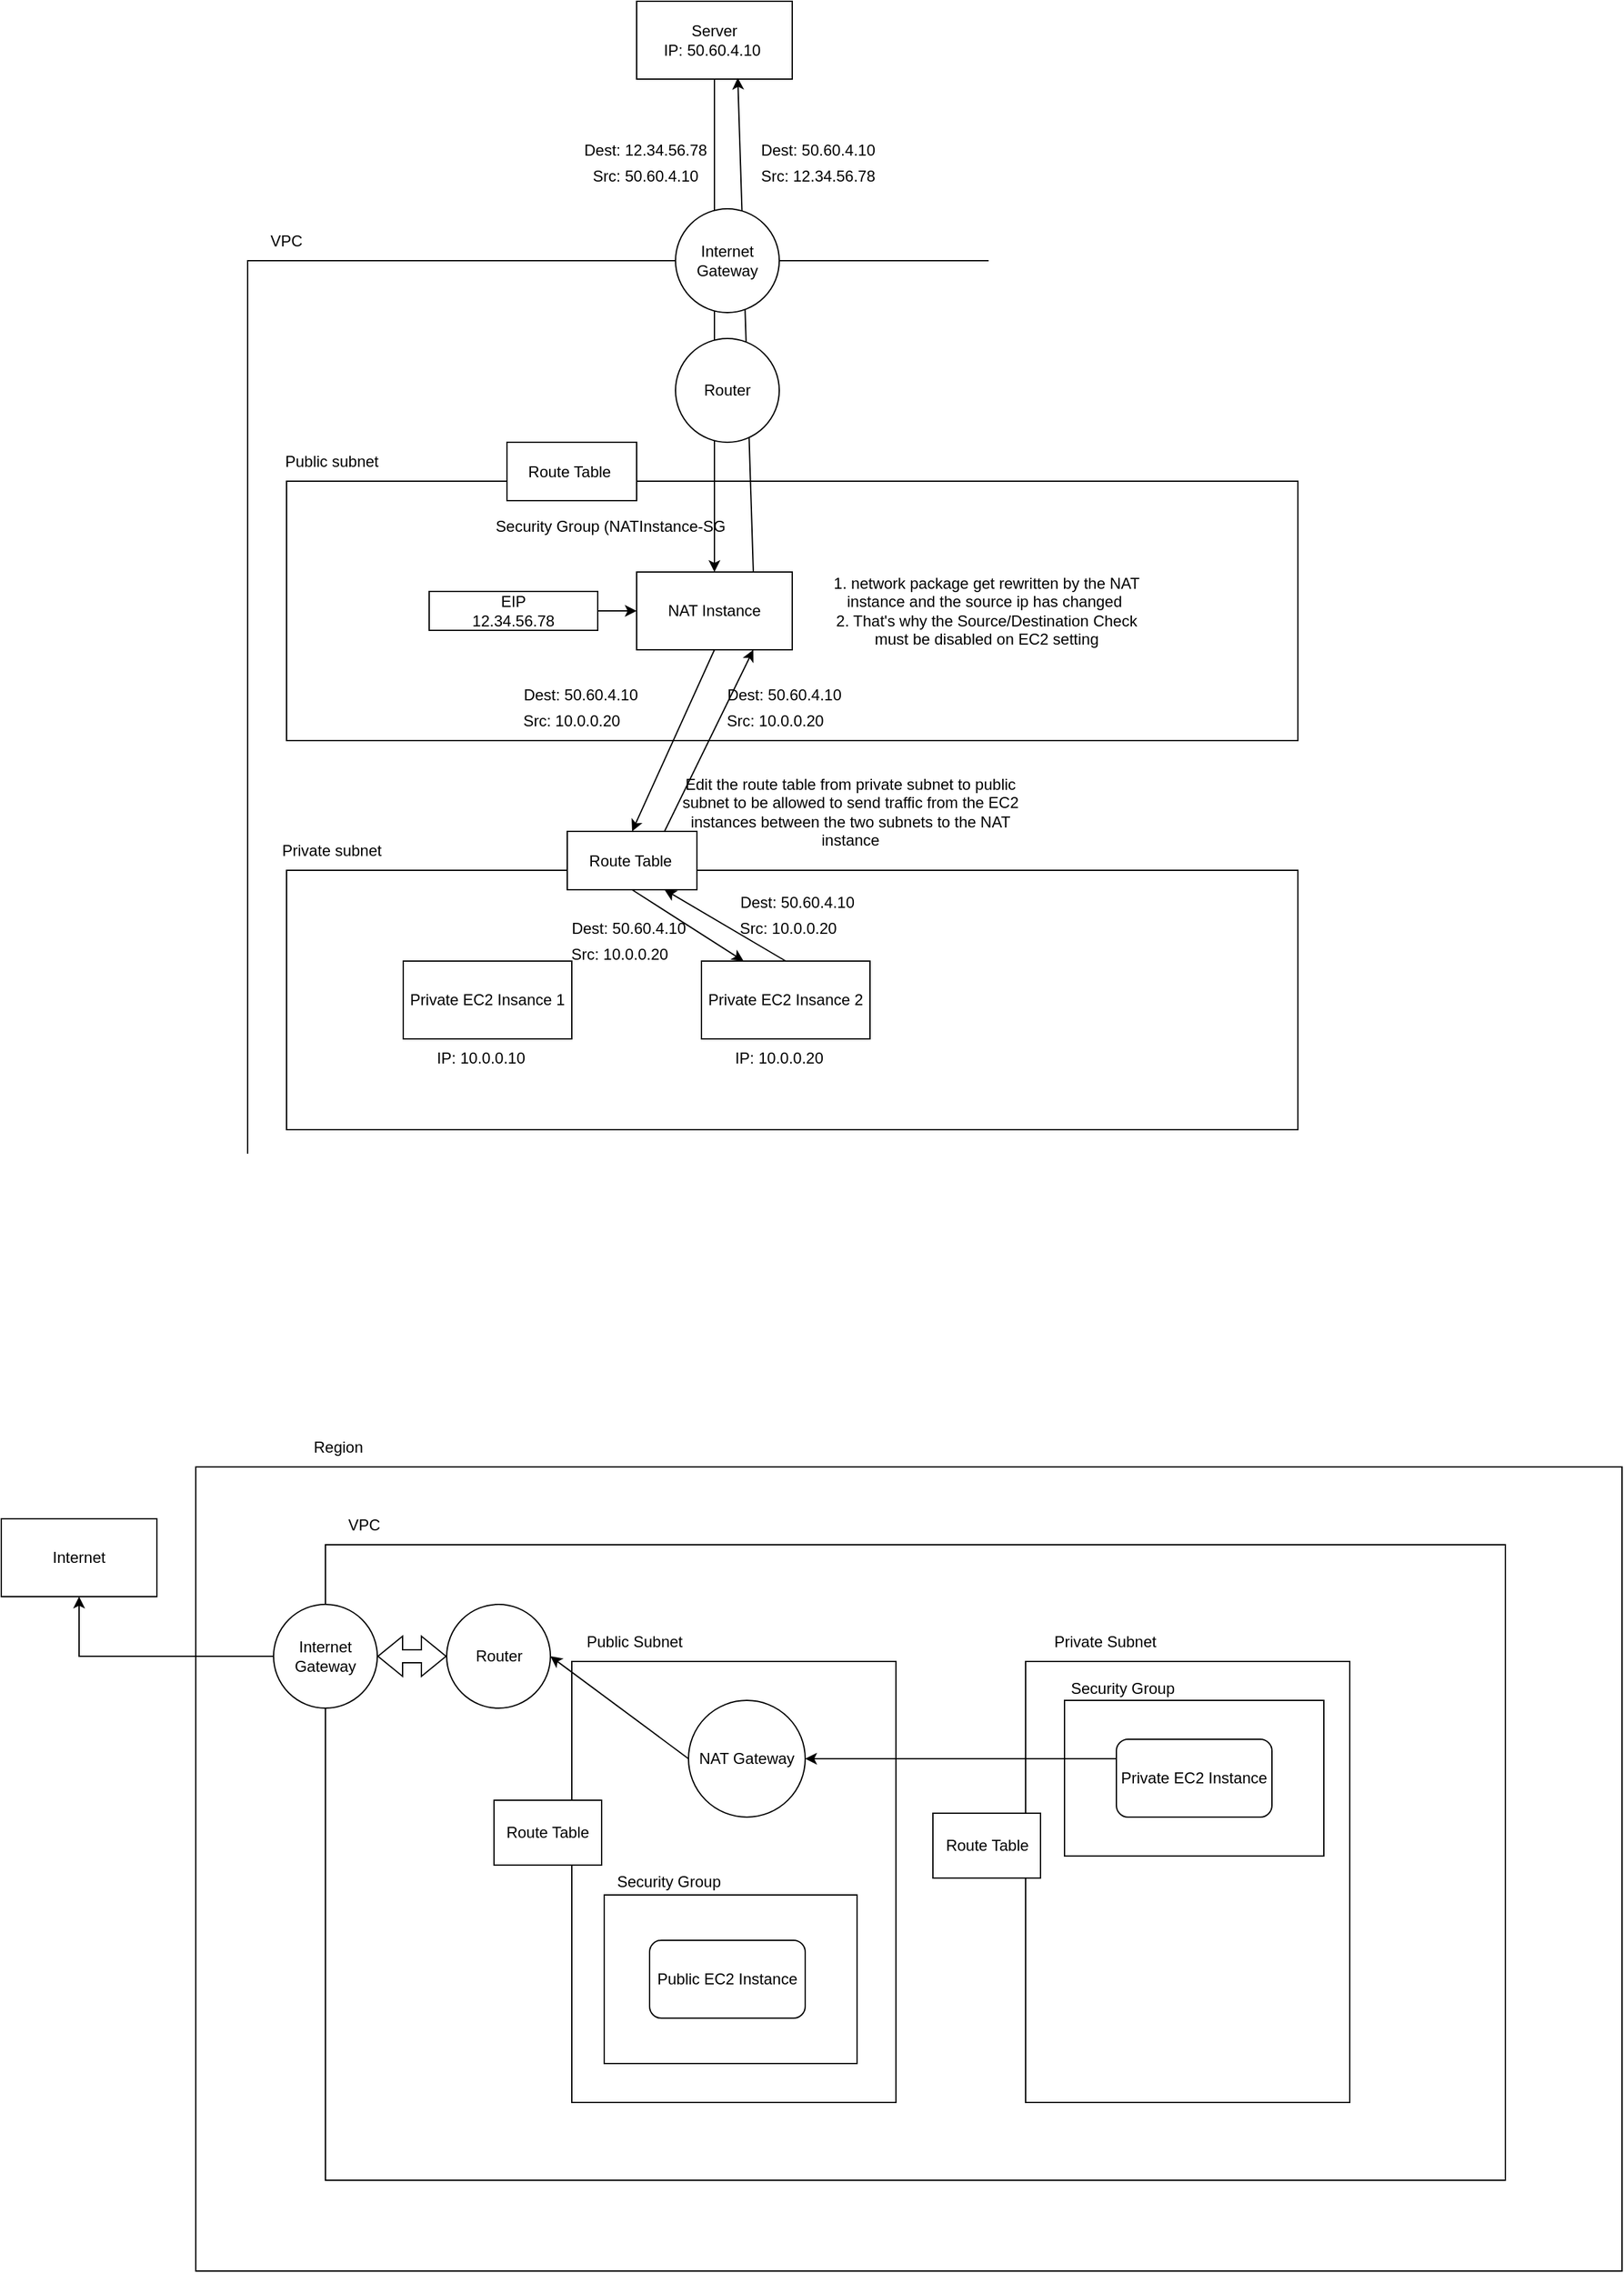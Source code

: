 <mxfile version="21.6.8" type="github">
  <diagram name="Page-1" id="thd2gP7QPJdDt4dVLzzo">
    <mxGraphModel dx="1748" dy="1098" grid="1" gridSize="10" guides="1" tooltips="1" connect="1" arrows="1" fold="1" page="1" pageScale="1" pageWidth="850" pageHeight="1100" math="0" shadow="0">
      <root>
        <mxCell id="0" />
        <mxCell id="1" parent="0" />
        <mxCell id="IYe9hOyiI9uOS7aUslrK-1" value="" style="rounded=0;whiteSpace=wrap;html=1;" parent="1" vertex="1">
          <mxGeometry x="150" y="260" width="840" height="720" as="geometry" />
        </mxCell>
        <mxCell id="IYe9hOyiI9uOS7aUslrK-2" value="VPC" style="text;html=1;strokeColor=none;fillColor=none;align=center;verticalAlign=middle;whiteSpace=wrap;rounded=0;" parent="1" vertex="1">
          <mxGeometry x="150" y="230" width="60" height="30" as="geometry" />
        </mxCell>
        <mxCell id="IYe9hOyiI9uOS7aUslrK-3" value="" style="rounded=0;whiteSpace=wrap;html=1;" parent="1" vertex="1">
          <mxGeometry x="180" y="430" width="780" height="200" as="geometry" />
        </mxCell>
        <mxCell id="IYe9hOyiI9uOS7aUslrK-4" value="" style="rounded=0;whiteSpace=wrap;html=1;" parent="1" vertex="1">
          <mxGeometry x="180" y="730" width="780" height="200" as="geometry" />
        </mxCell>
        <mxCell id="IYe9hOyiI9uOS7aUslrK-5" value="Public subnet" style="text;html=1;strokeColor=none;fillColor=none;align=center;verticalAlign=middle;whiteSpace=wrap;rounded=0;" parent="1" vertex="1">
          <mxGeometry x="150" y="400" width="130" height="30" as="geometry" />
        </mxCell>
        <mxCell id="IYe9hOyiI9uOS7aUslrK-6" value="Private subnet" style="text;html=1;strokeColor=none;fillColor=none;align=center;verticalAlign=middle;whiteSpace=wrap;rounded=0;" parent="1" vertex="1">
          <mxGeometry x="150" y="700" width="130" height="30" as="geometry" />
        </mxCell>
        <mxCell id="IYe9hOyiI9uOS7aUslrK-7" value="Server&lt;br&gt;IP: 50.60.4.10&amp;nbsp;" style="rounded=0;whiteSpace=wrap;html=1;" parent="1" vertex="1">
          <mxGeometry x="450" y="60" width="120" height="60" as="geometry" />
        </mxCell>
        <mxCell id="IYe9hOyiI9uOS7aUslrK-8" value="NAT Instance" style="rounded=0;whiteSpace=wrap;html=1;" parent="1" vertex="1">
          <mxGeometry x="450" y="500" width="120" height="60" as="geometry" />
        </mxCell>
        <mxCell id="IYe9hOyiI9uOS7aUslrK-9" value="Security Group (NATInstance-SG" style="text;html=1;strokeColor=none;fillColor=none;align=center;verticalAlign=middle;whiteSpace=wrap;rounded=0;" parent="1" vertex="1">
          <mxGeometry x="300" y="450" width="260" height="30" as="geometry" />
        </mxCell>
        <mxCell id="IYe9hOyiI9uOS7aUslrK-11" value="" style="edgeStyle=orthogonalEdgeStyle;rounded=0;orthogonalLoop=1;jettySize=auto;html=1;" parent="1" source="IYe9hOyiI9uOS7aUslrK-10" target="IYe9hOyiI9uOS7aUslrK-8" edge="1">
          <mxGeometry relative="1" as="geometry" />
        </mxCell>
        <mxCell id="IYe9hOyiI9uOS7aUslrK-10" value="EIP&lt;br&gt;12.34.56.78" style="rounded=0;whiteSpace=wrap;html=1;" parent="1" vertex="1">
          <mxGeometry x="290" y="515" width="130" height="30" as="geometry" />
        </mxCell>
        <mxCell id="IYe9hOyiI9uOS7aUslrK-12" value="Private EC2 Insance 1" style="rounded=0;whiteSpace=wrap;html=1;" parent="1" vertex="1">
          <mxGeometry x="270" y="800" width="130" height="60" as="geometry" />
        </mxCell>
        <mxCell id="IYe9hOyiI9uOS7aUslrK-13" value="Private EC2 Insance 2" style="rounded=0;whiteSpace=wrap;html=1;" parent="1" vertex="1">
          <mxGeometry x="500" y="800" width="130" height="60" as="geometry" />
        </mxCell>
        <mxCell id="IYe9hOyiI9uOS7aUslrK-14" value="Route Table&amp;nbsp;" style="rounded=0;whiteSpace=wrap;html=1;" parent="1" vertex="1">
          <mxGeometry x="396.5" y="700" width="100" height="45" as="geometry" />
        </mxCell>
        <mxCell id="IYe9hOyiI9uOS7aUslrK-15" value="Edit the route table from private subnet to public subnet to be allowed to send traffic from the EC2 instances between the two subnets to the NAT instance" style="text;html=1;strokeColor=none;fillColor=none;align=center;verticalAlign=middle;whiteSpace=wrap;rounded=0;" parent="1" vertex="1">
          <mxGeometry x="480" y="660" width="270" height="50" as="geometry" />
        </mxCell>
        <mxCell id="IYe9hOyiI9uOS7aUslrK-16" value="1. network package get rewritten by the NAT instance and the source ip has changed&amp;nbsp;&lt;br&gt;2. That&#39;s why the Source/Destination Check must be disabled on EC2 setting&lt;br&gt;" style="text;html=1;strokeColor=none;fillColor=none;align=center;verticalAlign=middle;whiteSpace=wrap;rounded=0;" parent="1" vertex="1">
          <mxGeometry x="590" y="470" width="260" height="120" as="geometry" />
        </mxCell>
        <mxCell id="IYe9hOyiI9uOS7aUslrK-17" value="" style="endArrow=classic;html=1;rounded=0;entryX=0.75;entryY=1;entryDx=0;entryDy=0;exitX=0.5;exitY=0;exitDx=0;exitDy=0;" parent="1" source="IYe9hOyiI9uOS7aUslrK-13" target="IYe9hOyiI9uOS7aUslrK-14" edge="1">
          <mxGeometry width="50" height="50" relative="1" as="geometry">
            <mxPoint x="670" y="830" as="sourcePoint" />
            <mxPoint x="720" y="780" as="targetPoint" />
          </mxGeometry>
        </mxCell>
        <mxCell id="IYe9hOyiI9uOS7aUslrK-18" value="Dest: 50.60.4.10" style="text;html=1;strokeColor=none;fillColor=none;align=center;verticalAlign=middle;whiteSpace=wrap;rounded=0;" parent="1" vertex="1">
          <mxGeometry x="513.5" y="740" width="120" height="30" as="geometry" />
        </mxCell>
        <mxCell id="IYe9hOyiI9uOS7aUslrK-19" value="Src: 10.0.0.20" style="text;html=1;strokeColor=none;fillColor=none;align=center;verticalAlign=middle;whiteSpace=wrap;rounded=0;" parent="1" vertex="1">
          <mxGeometry x="506.5" y="760" width="120" height="30" as="geometry" />
        </mxCell>
        <mxCell id="IYe9hOyiI9uOS7aUslrK-20" value="IP: 10.0.0.20" style="text;html=1;strokeColor=none;fillColor=none;align=center;verticalAlign=middle;whiteSpace=wrap;rounded=0;" parent="1" vertex="1">
          <mxGeometry x="500" y="860" width="120" height="30" as="geometry" />
        </mxCell>
        <mxCell id="IYe9hOyiI9uOS7aUslrK-21" value="IP: 10.0.0.10" style="text;html=1;strokeColor=none;fillColor=none;align=center;verticalAlign=middle;whiteSpace=wrap;rounded=0;" parent="1" vertex="1">
          <mxGeometry x="270" y="860" width="120" height="30" as="geometry" />
        </mxCell>
        <mxCell id="IYe9hOyiI9uOS7aUslrK-22" value="" style="endArrow=classic;html=1;rounded=0;exitX=0.5;exitY=1;exitDx=0;exitDy=0;entryX=0.25;entryY=0;entryDx=0;entryDy=0;" parent="1" source="IYe9hOyiI9uOS7aUslrK-14" target="IYe9hOyiI9uOS7aUslrK-13" edge="1">
          <mxGeometry width="50" height="50" relative="1" as="geometry">
            <mxPoint x="400" y="820" as="sourcePoint" />
            <mxPoint x="450" y="770" as="targetPoint" />
          </mxGeometry>
        </mxCell>
        <mxCell id="IYe9hOyiI9uOS7aUslrK-23" value="" style="endArrow=classic;html=1;rounded=0;entryX=0.75;entryY=1;entryDx=0;entryDy=0;exitX=0.75;exitY=0;exitDx=0;exitDy=0;" parent="1" source="IYe9hOyiI9uOS7aUslrK-14" target="IYe9hOyiI9uOS7aUslrK-8" edge="1">
          <mxGeometry width="50" height="50" relative="1" as="geometry">
            <mxPoint x="460" y="630" as="sourcePoint" />
            <mxPoint x="510" y="580" as="targetPoint" />
          </mxGeometry>
        </mxCell>
        <mxCell id="IYe9hOyiI9uOS7aUslrK-24" value="" style="endArrow=classic;html=1;rounded=0;entryX=0.5;entryY=0;entryDx=0;entryDy=0;exitX=0.5;exitY=1;exitDx=0;exitDy=0;" parent="1" source="IYe9hOyiI9uOS7aUslrK-8" target="IYe9hOyiI9uOS7aUslrK-14" edge="1">
          <mxGeometry width="50" height="50" relative="1" as="geometry">
            <mxPoint x="400" y="640" as="sourcePoint" />
            <mxPoint x="450" y="590" as="targetPoint" />
          </mxGeometry>
        </mxCell>
        <mxCell id="IYe9hOyiI9uOS7aUslrK-25" value="Src: 10.0.0.20" style="text;html=1;strokeColor=none;fillColor=none;align=center;verticalAlign=middle;whiteSpace=wrap;rounded=0;" parent="1" vertex="1">
          <mxGeometry x="496.5" y="600" width="120" height="30" as="geometry" />
        </mxCell>
        <mxCell id="IYe9hOyiI9uOS7aUslrK-26" value="Dest: 50.60.4.10" style="text;html=1;strokeColor=none;fillColor=none;align=center;verticalAlign=middle;whiteSpace=wrap;rounded=0;" parent="1" vertex="1">
          <mxGeometry x="503.5" y="580" width="120" height="30" as="geometry" />
        </mxCell>
        <mxCell id="IYe9hOyiI9uOS7aUslrK-27" value="" style="endArrow=classic;html=1;rounded=0;entryX=0.65;entryY=0.983;entryDx=0;entryDy=0;entryPerimeter=0;exitX=0.75;exitY=0;exitDx=0;exitDy=0;" parent="1" source="IYe9hOyiI9uOS7aUslrK-8" target="IYe9hOyiI9uOS7aUslrK-7" edge="1">
          <mxGeometry width="50" height="50" relative="1" as="geometry">
            <mxPoint x="550" y="360" as="sourcePoint" />
            <mxPoint x="600" y="310" as="targetPoint" />
          </mxGeometry>
        </mxCell>
        <mxCell id="IYe9hOyiI9uOS7aUslrK-28" value="Dest: 50.60.4.10" style="text;html=1;strokeColor=none;fillColor=none;align=center;verticalAlign=middle;whiteSpace=wrap;rounded=0;" parent="1" vertex="1">
          <mxGeometry x="530" y="160" width="120" height="30" as="geometry" />
        </mxCell>
        <mxCell id="IYe9hOyiI9uOS7aUslrK-29" value="Src: 12.34.56.78" style="text;html=1;strokeColor=none;fillColor=none;align=center;verticalAlign=middle;whiteSpace=wrap;rounded=0;" parent="1" vertex="1">
          <mxGeometry x="530" y="180" width="120" height="30" as="geometry" />
        </mxCell>
        <mxCell id="IYe9hOyiI9uOS7aUslrK-30" value="" style="endArrow=classic;html=1;rounded=0;exitX=0.5;exitY=1;exitDx=0;exitDy=0;entryX=0.5;entryY=0;entryDx=0;entryDy=0;" parent="1" source="IYe9hOyiI9uOS7aUslrK-7" target="IYe9hOyiI9uOS7aUslrK-8" edge="1">
          <mxGeometry width="50" height="50" relative="1" as="geometry">
            <mxPoint x="540" y="270" as="sourcePoint" />
            <mxPoint x="590" y="220" as="targetPoint" />
          </mxGeometry>
        </mxCell>
        <mxCell id="IYe9hOyiI9uOS7aUslrK-31" value="Dest: 12.34.56.78" style="text;html=1;strokeColor=none;fillColor=none;align=center;verticalAlign=middle;whiteSpace=wrap;rounded=0;" parent="1" vertex="1">
          <mxGeometry x="396.5" y="160" width="120" height="30" as="geometry" />
        </mxCell>
        <mxCell id="IYe9hOyiI9uOS7aUslrK-32" value="Src: 50.60.4.10" style="text;html=1;strokeColor=none;fillColor=none;align=center;verticalAlign=middle;whiteSpace=wrap;rounded=0;" parent="1" vertex="1">
          <mxGeometry x="396.5" y="180" width="120" height="30" as="geometry" />
        </mxCell>
        <mxCell id="IYe9hOyiI9uOS7aUslrK-33" value="Dest: 50.60.4.10" style="text;html=1;strokeColor=none;fillColor=none;align=center;verticalAlign=middle;whiteSpace=wrap;rounded=0;" parent="1" vertex="1">
          <mxGeometry x="347" y="580" width="120" height="30" as="geometry" />
        </mxCell>
        <mxCell id="IYe9hOyiI9uOS7aUslrK-34" value="Src: 10.0.0.20" style="text;html=1;strokeColor=none;fillColor=none;align=center;verticalAlign=middle;whiteSpace=wrap;rounded=0;" parent="1" vertex="1">
          <mxGeometry x="340" y="600" width="120" height="30" as="geometry" />
        </mxCell>
        <mxCell id="IYe9hOyiI9uOS7aUslrK-38" value="Dest: 50.60.4.10" style="text;html=1;strokeColor=none;fillColor=none;align=center;verticalAlign=middle;whiteSpace=wrap;rounded=0;" parent="1" vertex="1">
          <mxGeometry x="383.5" y="760" width="120" height="30" as="geometry" />
        </mxCell>
        <mxCell id="IYe9hOyiI9uOS7aUslrK-39" value="Src: 10.0.0.20" style="text;html=1;strokeColor=none;fillColor=none;align=center;verticalAlign=middle;whiteSpace=wrap;rounded=0;" parent="1" vertex="1">
          <mxGeometry x="376.5" y="780" width="120" height="30" as="geometry" />
        </mxCell>
        <mxCell id="JJxsekDJLD-W7M-YxXZ1-1" value="Route Table&amp;nbsp;" style="rounded=0;whiteSpace=wrap;html=1;" vertex="1" parent="1">
          <mxGeometry x="350" y="400" width="100" height="45" as="geometry" />
        </mxCell>
        <mxCell id="JJxsekDJLD-W7M-YxXZ1-2" value="Internet Gateway" style="ellipse;whiteSpace=wrap;html=1;aspect=fixed;" vertex="1" parent="1">
          <mxGeometry x="480" y="220" width="80" height="80" as="geometry" />
        </mxCell>
        <mxCell id="JJxsekDJLD-W7M-YxXZ1-3" value="Router" style="ellipse;whiteSpace=wrap;html=1;aspect=fixed;" vertex="1" parent="1">
          <mxGeometry x="480" y="320" width="80" height="80" as="geometry" />
        </mxCell>
        <mxCell id="JJxsekDJLD-W7M-YxXZ1-4" value="" style="rounded=0;whiteSpace=wrap;html=1;" vertex="1" parent="1">
          <mxGeometry x="110" y="1190" width="1100" height="620" as="geometry" />
        </mxCell>
        <mxCell id="JJxsekDJLD-W7M-YxXZ1-5" value="Internet" style="rounded=0;whiteSpace=wrap;html=1;" vertex="1" parent="1">
          <mxGeometry x="-40" y="1230" width="120" height="60" as="geometry" />
        </mxCell>
        <mxCell id="JJxsekDJLD-W7M-YxXZ1-6" value="Region" style="text;html=1;strokeColor=none;fillColor=none;align=center;verticalAlign=middle;whiteSpace=wrap;rounded=0;" vertex="1" parent="1">
          <mxGeometry x="190" y="1160" width="60" height="30" as="geometry" />
        </mxCell>
        <mxCell id="JJxsekDJLD-W7M-YxXZ1-7" value="" style="rounded=0;whiteSpace=wrap;html=1;" vertex="1" parent="1">
          <mxGeometry x="210" y="1250" width="910" height="490" as="geometry" />
        </mxCell>
        <mxCell id="JJxsekDJLD-W7M-YxXZ1-8" value="VPC" style="text;html=1;strokeColor=none;fillColor=none;align=center;verticalAlign=middle;whiteSpace=wrap;rounded=0;" vertex="1" parent="1">
          <mxGeometry x="210" y="1220" width="60" height="30" as="geometry" />
        </mxCell>
        <mxCell id="JJxsekDJLD-W7M-YxXZ1-9" value="" style="rounded=0;whiteSpace=wrap;html=1;" vertex="1" parent="1">
          <mxGeometry x="400" y="1340" width="250" height="340" as="geometry" />
        </mxCell>
        <mxCell id="JJxsekDJLD-W7M-YxXZ1-10" value="" style="rounded=0;whiteSpace=wrap;html=1;" vertex="1" parent="1">
          <mxGeometry x="750" y="1340" width="250" height="340" as="geometry" />
        </mxCell>
        <mxCell id="JJxsekDJLD-W7M-YxXZ1-11" value="Public Subnet" style="text;html=1;strokeColor=none;fillColor=none;align=center;verticalAlign=middle;whiteSpace=wrap;rounded=0;" vertex="1" parent="1">
          <mxGeometry x="397" y="1310" width="103" height="30" as="geometry" />
        </mxCell>
        <mxCell id="JJxsekDJLD-W7M-YxXZ1-12" value="Private Subnet" style="text;html=1;strokeColor=none;fillColor=none;align=center;verticalAlign=middle;whiteSpace=wrap;rounded=0;" vertex="1" parent="1">
          <mxGeometry x="760" y="1310" width="103" height="30" as="geometry" />
        </mxCell>
        <mxCell id="JJxsekDJLD-W7M-YxXZ1-13" value="" style="rounded=0;whiteSpace=wrap;html=1;" vertex="1" parent="1">
          <mxGeometry x="780" y="1370" width="200" height="120" as="geometry" />
        </mxCell>
        <mxCell id="JJxsekDJLD-W7M-YxXZ1-14" value="" style="rounded=0;whiteSpace=wrap;html=1;" vertex="1" parent="1">
          <mxGeometry x="425" y="1520" width="195" height="130" as="geometry" />
        </mxCell>
        <mxCell id="JJxsekDJLD-W7M-YxXZ1-15" value="Private EC2 Instance" style="rounded=1;whiteSpace=wrap;html=1;" vertex="1" parent="1">
          <mxGeometry x="820" y="1400" width="120" height="60" as="geometry" />
        </mxCell>
        <mxCell id="JJxsekDJLD-W7M-YxXZ1-16" value="Public EC2 Instance" style="rounded=1;whiteSpace=wrap;html=1;" vertex="1" parent="1">
          <mxGeometry x="460" y="1555" width="120" height="60" as="geometry" />
        </mxCell>
        <mxCell id="JJxsekDJLD-W7M-YxXZ1-17" value="Route Table" style="rounded=0;whiteSpace=wrap;html=1;" vertex="1" parent="1">
          <mxGeometry x="340" y="1447" width="83" height="50" as="geometry" />
        </mxCell>
        <mxCell id="JJxsekDJLD-W7M-YxXZ1-18" value="Route Table" style="rounded=0;whiteSpace=wrap;html=1;" vertex="1" parent="1">
          <mxGeometry x="678.5" y="1457" width="83" height="50" as="geometry" />
        </mxCell>
        <mxCell id="JJxsekDJLD-W7M-YxXZ1-19" value="NAT Gateway" style="ellipse;whiteSpace=wrap;html=1;aspect=fixed;" vertex="1" parent="1">
          <mxGeometry x="490" y="1370" width="90" height="90" as="geometry" />
        </mxCell>
        <mxCell id="JJxsekDJLD-W7M-YxXZ1-20" value="Security Group" style="text;html=1;strokeColor=none;fillColor=none;align=center;verticalAlign=middle;whiteSpace=wrap;rounded=0;" vertex="1" parent="1">
          <mxGeometry x="770" y="1346" width="110" height="30" as="geometry" />
        </mxCell>
        <mxCell id="JJxsekDJLD-W7M-YxXZ1-21" value="Security Group" style="text;html=1;strokeColor=none;fillColor=none;align=center;verticalAlign=middle;whiteSpace=wrap;rounded=0;" vertex="1" parent="1">
          <mxGeometry x="420" y="1495" width="110" height="30" as="geometry" />
        </mxCell>
        <mxCell id="JJxsekDJLD-W7M-YxXZ1-22" value="" style="endArrow=classic;html=1;rounded=0;entryX=1;entryY=0.5;entryDx=0;entryDy=0;exitX=0;exitY=0.25;exitDx=0;exitDy=0;" edge="1" parent="1" source="JJxsekDJLD-W7M-YxXZ1-15" target="JJxsekDJLD-W7M-YxXZ1-19">
          <mxGeometry width="50" height="50" relative="1" as="geometry">
            <mxPoint x="690" y="1340" as="sourcePoint" />
            <mxPoint x="740" y="1290" as="targetPoint" />
          </mxGeometry>
        </mxCell>
        <mxCell id="JJxsekDJLD-W7M-YxXZ1-23" value="Router" style="ellipse;whiteSpace=wrap;html=1;aspect=fixed;" vertex="1" parent="1">
          <mxGeometry x="303.5" y="1296" width="80" height="80" as="geometry" />
        </mxCell>
        <mxCell id="JJxsekDJLD-W7M-YxXZ1-24" value="" style="endArrow=classic;html=1;rounded=0;entryX=1;entryY=0.5;entryDx=0;entryDy=0;exitX=0;exitY=0.5;exitDx=0;exitDy=0;" edge="1" parent="1" source="JJxsekDJLD-W7M-YxXZ1-19" target="JJxsekDJLD-W7M-YxXZ1-23">
          <mxGeometry width="50" height="50" relative="1" as="geometry">
            <mxPoint x="470" y="1180" as="sourcePoint" />
            <mxPoint x="520" y="1130" as="targetPoint" />
          </mxGeometry>
        </mxCell>
        <mxCell id="JJxsekDJLD-W7M-YxXZ1-28" style="edgeStyle=orthogonalEdgeStyle;rounded=0;orthogonalLoop=1;jettySize=auto;html=1;entryX=0.5;entryY=1;entryDx=0;entryDy=0;" edge="1" parent="1" source="JJxsekDJLD-W7M-YxXZ1-25" target="JJxsekDJLD-W7M-YxXZ1-5">
          <mxGeometry relative="1" as="geometry" />
        </mxCell>
        <mxCell id="JJxsekDJLD-W7M-YxXZ1-25" value="Internet Gateway" style="ellipse;whiteSpace=wrap;html=1;aspect=fixed;" vertex="1" parent="1">
          <mxGeometry x="170" y="1296" width="80" height="80" as="geometry" />
        </mxCell>
        <mxCell id="JJxsekDJLD-W7M-YxXZ1-27" value="" style="shape=flexArrow;endArrow=classic;startArrow=classic;html=1;rounded=0;entryX=0;entryY=0.5;entryDx=0;entryDy=0;exitX=1;exitY=0.5;exitDx=0;exitDy=0;" edge="1" parent="1" source="JJxsekDJLD-W7M-YxXZ1-25" target="JJxsekDJLD-W7M-YxXZ1-23">
          <mxGeometry width="100" height="100" relative="1" as="geometry">
            <mxPoint x="200" y="1490" as="sourcePoint" />
            <mxPoint x="300" y="1390" as="targetPoint" />
          </mxGeometry>
        </mxCell>
      </root>
    </mxGraphModel>
  </diagram>
</mxfile>
